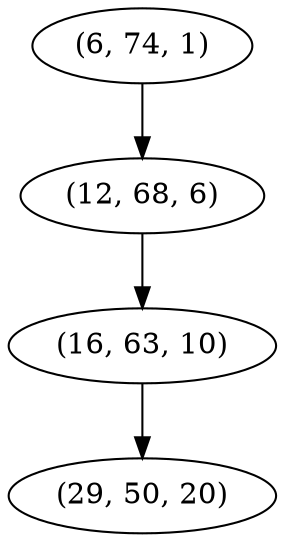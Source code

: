 digraph tree {
    "(6, 74, 1)";
    "(12, 68, 6)";
    "(16, 63, 10)";
    "(29, 50, 20)";
    "(6, 74, 1)" -> "(12, 68, 6)";
    "(12, 68, 6)" -> "(16, 63, 10)";
    "(16, 63, 10)" -> "(29, 50, 20)";
}
